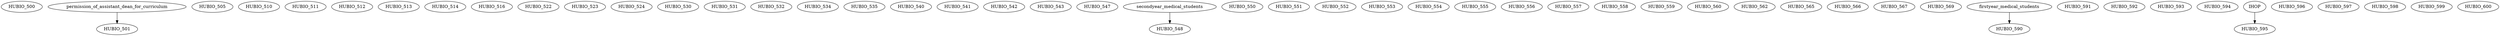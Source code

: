 digraph G {
    HUBIO_500;
    edge [color=black];
    permission_of_assistant_dean_for_curriculum -> HUBIO_501;
    HUBIO_505;
    HUBIO_510;
    HUBIO_511;
    HUBIO_512;
    HUBIO_513;
    HUBIO_514;
    HUBIO_516;
    HUBIO_522;
    HUBIO_523;
    HUBIO_524;
    HUBIO_530;
    HUBIO_531;
    HUBIO_532;
    HUBIO_534;
    HUBIO_535;
    HUBIO_540;
    HUBIO_541;
    HUBIO_542;
    HUBIO_543;
    HUBIO_547;
    edge [color=black];
    secondyear_medical_students -> HUBIO_548;
    HUBIO_550;
    HUBIO_551;
    HUBIO_552;
    HUBIO_553;
    HUBIO_554;
    HUBIO_555;
    HUBIO_556;
    HUBIO_557;
    HUBIO_558;
    HUBIO_559;
    HUBIO_560;
    HUBIO_562;
    HUBIO_565;
    HUBIO_566;
    HUBIO_567;
    HUBIO_569;
    edge [color=black];
    firstyear_medical_students -> HUBIO_590;
    HUBIO_591;
    HUBIO_592;
    HUBIO_593;
    HUBIO_594;
    edge [color=black];
    IHOP -> HUBIO_595;
    HUBIO_596;
    HUBIO_597;
    HUBIO_598;
    HUBIO_599;
    HUBIO_600;
}

